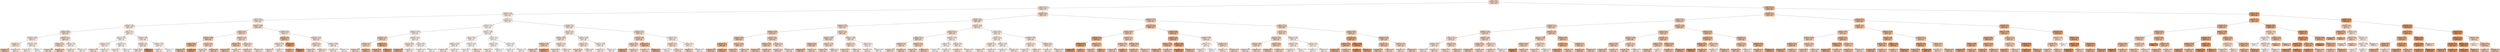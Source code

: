 digraph Tree {
node [shape=box, style="filled, rounded", color="black", fontname="helvetica"] ;
edge [fontname="helvetica"] ;
0 [label=<MedInc &le; 5.086<br/>squared_error = 1.334<br/>samples = 14448<br/>value = 2.076>, fillcolor="#f6d5bd"] ;
1 [label=<MedInc &le; 3.126<br/>squared_error = 0.849<br/>samples = 11486<br/>value = 1.75>, fillcolor="#f8decc"] ;
0 -> 1 [labeldistance=2.5, labelangle=45, headlabel="True"] ;
2 [label=<AveRooms &le; 4.206<br/>squared_error = 0.585<br/>samples = 5757<br/>value = 1.384>, fillcolor="#fae9dc"] ;
1 -> 2 ;
3 [label=<MedInc &le; 2.229<br/>squared_error = 0.699<br/>samples = 2152<br/>value = 1.669>, fillcolor="#f9e1d0"] ;
2 -> 3 ;
4 [label=<AveRooms &le; 3.324<br/>squared_error = 0.598<br/>samples = 1134<br/>value = 1.428>, fillcolor="#fae8da"] ;
3 -> 4 ;
5 [label=<Latitude &le; 33.995<br/>squared_error = 0.891<br/>samples = 381<br/>value = 1.856>, fillcolor="#f8dbc7"] ;
4 -> 5 ;
6 [label=<Longitude &le; -117.145<br/>squared_error = 0.206<br/>samples = 82<br/>value = 1.42>, fillcolor="#fae8db"] ;
5 -> 6 ;
7 [label=<HouseAge &le; 7.5<br/>squared_error = 0.21<br/>samples = 63<br/>value = 1.518>, fillcolor="#fae5d6"] ;
6 -> 7 ;
8 [label=<squared_error = 0.0<br/>samples = 1<br/>value = 3.25>, fillcolor="#efb388"] ;
7 -> 8 ;
9 [label=<squared_error = 0.164<br/>samples = 62<br/>value = 1.49>, fillcolor="#fae6d8"] ;
7 -> 9 ;
10 [label=<Longitude &le; -116.535<br/>squared_error = 0.057<br/>samples = 19<br/>value = 1.095>, fillcolor="#fcf1e9"] ;
6 -> 10 ;
11 [label=<squared_error = 0.037<br/>samples = 17<br/>value = 1.148>, fillcolor="#fcf0e7"] ;
10 -> 11 ;
12 [label=<squared_error = 0.0<br/>samples = 2<br/>value = 0.645>, fillcolor="#fffefe"] ;
10 -> 12 ;
13 [label=<Latitude &le; 37.91<br/>squared_error = 1.013<br/>samples = 299<br/>value = 1.976>, fillcolor="#f7d8c2"] ;
5 -> 13 ;
14 [label=<Latitude &le; 37.795<br/>squared_error = 1.007<br/>samples = 275<br/>value = 2.056>, fillcolor="#f6d6be"] ;
13 -> 14 ;
15 [label=<squared_error = 0.881<br/>samples = 249<br/>value = 1.99>, fillcolor="#f7d8c1"] ;
14 -> 15 ;
16 [label=<squared_error = 1.766<br/>samples = 26<br/>value = 2.691>, fillcolor="#f3c3a1"] ;
14 -> 16 ;
17 [label=<AveRooms &le; 2.667<br/>squared_error = 0.154<br/>samples = 24<br/>value = 1.054>, fillcolor="#fcf2eb"] ;
13 -> 17 ;
18 [label=<squared_error = 0.179<br/>samples = 10<br/>value = 1.297>, fillcolor="#fbebe0"] ;
17 -> 18 ;
19 [label=<squared_error = 0.064<br/>samples = 14<br/>value = 0.88>, fillcolor="#fdf7f3"] ;
17 -> 19 ;
20 [label=<MedInc &le; 1.832<br/>squared_error = 0.31<br/>samples = 753<br/>value = 1.212>, fillcolor="#fbeee4"] ;
4 -> 20 ;
21 [label=<AveRooms &le; 3.813<br/>squared_error = 0.241<br/>samples = 391<br/>value = 1.05>, fillcolor="#fcf3eb"] ;
20 -> 21 ;
22 [label=<Longitude &le; -121.775<br/>squared_error = 0.309<br/>samples = 181<br/>value = 1.177>, fillcolor="#fcefe6"] ;
21 -> 22 ;
23 [label=<squared_error = 0.683<br/>samples = 22<br/>value = 1.626>, fillcolor="#f9e2d1"] ;
22 -> 23 ;
24 [label=<squared_error = 0.226<br/>samples = 159<br/>value = 1.115>, fillcolor="#fcf1e9"] ;
22 -> 24 ;
25 [label=<Latitude &le; 34.4<br/>squared_error = 0.156<br/>samples = 210<br/>value = 0.941>, fillcolor="#fdf6f0"] ;
21 -> 25 ;
26 [label=<squared_error = 0.11<br/>samples = 105<br/>value = 1.07>, fillcolor="#fcf2eb"] ;
25 -> 26 ;
27 [label=<squared_error = 0.169<br/>samples = 105<br/>value = 0.812>, fillcolor="#fef9f6"] ;
25 -> 27 ;
28 [label=<Longitude &le; -117.81<br/>squared_error = 0.326<br/>samples = 362<br/>value = 1.386>, fillcolor="#fae9dc"] ;
20 -> 28 ;
29 [label=<AveBedrms &le; 1.391<br/>squared_error = 0.37<br/>samples = 269<br/>value = 1.469>, fillcolor="#fae7d9"] ;
28 -> 29 ;
30 [label=<squared_error = 0.325<br/>samples = 268<br/>value = 1.456>, fillcolor="#fae7d9"] ;
29 -> 30 ;
31 [label=<squared_error = 0.0<br/>samples = 1<br/>value = 5.0>, fillcolor="#e58139"] ;
29 -> 31 ;
32 [label=<Longitude &le; -116.59<br/>squared_error = 0.121<br/>samples = 93<br/>value = 1.147>, fillcolor="#fcf0e7"] ;
28 -> 32 ;
33 [label=<squared_error = 0.1<br/>samples = 84<br/>value = 1.203>, fillcolor="#fceee5"] ;
32 -> 33 ;
34 [label=<squared_error = 0.01<br/>samples = 9<br/>value = 0.622>, fillcolor="#ffffff"] ;
32 -> 34 ;
35 [label=<Longitude &le; -118.285<br/>squared_error = 0.676<br/>samples = 1018<br/>value = 1.937>, fillcolor="#f7d9c3"] ;
3 -> 35 ;
36 [label=<Latitude &le; 34.13<br/>squared_error = 0.943<br/>samples = 495<br/>value = 2.22>, fillcolor="#f5d1b7"] ;
35 -> 36 ;
37 [label=<Longitude &le; -118.385<br/>squared_error = 1.093<br/>samples = 148<br/>value = 2.656>, fillcolor="#f3c4a3"] ;
36 -> 37 ;
38 [label=<Latitude &le; 34.045<br/>squared_error = 0.686<br/>samples = 41<br/>value = 3.487>, fillcolor="#eead7d"] ;
37 -> 38 ;
39 [label=<squared_error = 0.555<br/>samples = 36<br/>value = 3.336>, fillcolor="#efb184"] ;
38 -> 39 ;
40 [label=<squared_error = 0.29<br/>samples = 5<br/>value = 4.57>, fillcolor="#e88d4c"] ;
38 -> 40 ;
41 [label=<Latitude &le; 34.045<br/>squared_error = 0.883<br/>samples = 107<br/>value = 2.338>, fillcolor="#f5ceb1"] ;
37 -> 41 ;
42 [label=<squared_error = 0.293<br/>samples = 58<br/>value = 1.845>, fillcolor="#f8dcc8"] ;
41 -> 42 ;
43 [label=<squared_error = 0.952<br/>samples = 49<br/>value = 2.922>, fillcolor="#f1bd97"] ;
41 -> 43 ;
44 [label=<Longitude &le; -122.375<br/>squared_error = 0.763<br/>samples = 347<br/>value = 2.033>, fillcolor="#f7d6bf"] ;
36 -> 44 ;
45 [label=<Latitude &le; 37.825<br/>squared_error = 1.11<br/>samples = 50<br/>value = 2.936>, fillcolor="#f1bc96"] ;
44 -> 45 ;
46 [label=<squared_error = 0.874<br/>samples = 41<br/>value = 3.197>, fillcolor="#f0b58a"] ;
45 -> 46 ;
47 [label=<squared_error = 0.456<br/>samples = 9<br/>value = 1.744>, fillcolor="#f8dfcc"] ;
45 -> 47 ;
48 [label=<Latitude &le; 34.63<br/>squared_error = 0.545<br/>samples = 297<br/>value = 1.881>, fillcolor="#f8dbc6"] ;
44 -> 48 ;
49 [label=<squared_error = 0.578<br/>samples = 110<br/>value = 2.162>, fillcolor="#f6d3b9"] ;
48 -> 49 ;
50 [label=<squared_error = 0.451<br/>samples = 187<br/>value = 1.716>, fillcolor="#f8dfcd"] ;
48 -> 50 ;
51 [label=<Population &le; 100.5<br/>squared_error = 0.276<br/>samples = 523<br/>value = 1.67>, fillcolor="#f9e1cf"] ;
35 -> 51 ;
52 [label=<Population &le; 35.5<br/>squared_error = 2.59<br/>samples = 5<br/>value = 3.275>, fillcolor="#efb387"] ;
51 -> 52 ;
53 [label=<AveBedrms &le; 1.175<br/>squared_error = 0.098<br/>samples = 2<br/>value = 1.438>, fillcolor="#fae7da"] ;
52 -> 53 ;
54 [label=<squared_error = 0.0<br/>samples = 1<br/>value = 1.75>, fillcolor="#f8decc"] ;
53 -> 54 ;
55 [label=<squared_error = 0.0<br/>samples = 1<br/>value = 1.125>, fillcolor="#fcf0e8"] ;
53 -> 55 ;
56 [label=<AveRooms &le; 2.89<br/>squared_error = 0.5<br/>samples = 3<br/>value = 4.5>, fillcolor="#e88f50"] ;
52 -> 56 ;
57 [label=<squared_error = 0.0<br/>samples = 1<br/>value = 3.5>, fillcolor="#eeac7d"] ;
56 -> 57 ;
58 [label=<squared_error = 0.0<br/>samples = 2<br/>value = 5.0>, fillcolor="#e58139"] ;
56 -> 58 ;
59 [label=<Longitude &le; -117.145<br/>squared_error = 0.229<br/>samples = 518<br/>value = 1.655>, fillcolor="#f9e1d0"] ;
51 -> 59 ;
60 [label=<Latitude &le; 33.785<br/>squared_error = 0.227<br/>samples = 459<br/>value = 1.701>, fillcolor="#f9e0ce"] ;
59 -> 60 ;
61 [label=<squared_error = 0.374<br/>samples = 102<br/>value = 1.993>, fillcolor="#f7d7c1"] ;
60 -> 61 ;
62 [label=<squared_error = 0.153<br/>samples = 357<br/>value = 1.617>, fillcolor="#f9e2d2"] ;
60 -> 62 ;
63 [label=<Longitude &le; -116.695<br/>squared_error = 0.103<br/>samples = 59<br/>value = 1.299>, fillcolor="#fbebe0"] ;
59 -> 63 ;
64 [label=<squared_error = 0.097<br/>samples = 55<br/>value = 1.328>, fillcolor="#fbebdf"] ;
63 -> 64 ;
65 [label=<squared_error = 0.02<br/>samples = 4<br/>value = 0.901>, fillcolor="#fdf7f2"] ;
63 -> 65 ;
66 [label=<MedInc &le; 2.51<br/>squared_error = 0.44<br/>samples = 3605<br/>value = 1.214>, fillcolor="#fbeee4"] ;
2 -> 66 ;
67 [label=<Latitude &le; 34.445<br/>squared_error = 0.312<br/>samples = 1952<br/>value = 1.013>, fillcolor="#fdf4ed"] ;
66 -> 67 ;
68 [label=<Longitude &le; -118.385<br/>squared_error = 0.427<br/>samples = 603<br/>value = 1.223>, fillcolor="#fbeee4"] ;
67 -> 68 ;
69 [label=<AveBedrms &le; 1.477<br/>squared_error = 0.631<br/>samples = 23<br/>value = 2.454>, fillcolor="#f4caac"] ;
68 -> 69 ;
70 [label=<HouseAge &le; 43.5<br/>squared_error = 0.33<br/>samples = 20<br/>value = 2.235>, fillcolor="#f5d1b6"] ;
69 -> 70 ;
71 [label=<squared_error = 0.237<br/>samples = 19<br/>value = 2.161>, fillcolor="#f6d3b9"] ;
70 -> 71 ;
72 [label=<squared_error = 0.0<br/>samples = 1<br/>value = 3.647>, fillcolor="#eda876"] ;
70 -> 72 ;
73 [label=<MedInc &le; 1.251<br/>squared_error = 0.181<br/>samples = 3<br/>value = 3.917>, fillcolor="#eba06a"] ;
69 -> 73 ;
74 [label=<squared_error = 0.016<br/>samples = 2<br/>value = 3.625>, fillcolor="#eda977"] ;
73 -> 74 ;
75 [label=<squared_error = 0.0<br/>samples = 1<br/>value = 4.5>, fillcolor="#e88f50"] ;
73 -> 75 ;
76 [label=<Longitude &le; -117.375<br/>squared_error = 0.357<br/>samples = 580<br/>value = 1.175>, fillcolor="#fcefe6"] ;
68 -> 76 ;
77 [label=<Population &le; 146.0<br/>squared_error = 0.436<br/>samples = 281<br/>value = 1.362>, fillcolor="#fbeadd"] ;
76 -> 77 ;
78 [label=<squared_error = 1.964<br/>samples = 4<br/>value = 3.938>, fillcolor="#eba069"] ;
77 -> 78 ;
79 [label=<squared_error = 0.317<br/>samples = 277<br/>value = 1.325>, fillcolor="#fbebdf"] ;
77 -> 79 ;
80 [label=<Latitude &le; 33.855<br/>squared_error = 0.218<br/>samples = 299<br/>value = 0.998>, fillcolor="#fdf4ee"] ;
76 -> 80 ;
81 [label=<squared_error = 0.294<br/>samples = 176<br/>value = 1.122>, fillcolor="#fcf1e8"] ;
80 -> 81 ;
82 [label=<squared_error = 0.054<br/>samples = 123<br/>value = 0.82>, fillcolor="#fef9f6"] ;
80 -> 82 ;
83 [label=<Longitude &le; -119.885<br/>squared_error = 0.232<br/>samples = 1349<br/>value = 0.919>, fillcolor="#fdf6f1"] ;
67 -> 83 ;
84 [label=<Latitude &le; 38.965<br/>squared_error = 0.265<br/>samples = 975<br/>value = 1.013>, fillcolor="#fdf4ed"] ;
83 -> 84 ;
85 [label=<Longitude &le; -121.565<br/>squared_error = 0.333<br/>samples = 622<br/>value = 1.138>, fillcolor="#fcf0e8"] ;
84 -> 85 ;
86 [label=<squared_error = 0.436<br/>samples = 233<br/>value = 1.366>, fillcolor="#fbe9dd"] ;
85 -> 86 ;
87 [label=<squared_error = 0.221<br/>samples = 389<br/>value = 1.001>, fillcolor="#fdf4ee"] ;
85 -> 87 ;
88 [label=<Longitude &le; -120.115<br/>squared_error = 0.069<br/>samples = 353<br/>value = 0.792>, fillcolor="#fefaf7"] ;
84 -> 88 ;
89 [label=<squared_error = 0.061<br/>samples = 350<br/>value = 0.785>, fillcolor="#fefaf7"] ;
88 -> 89 ;
90 [label=<squared_error = 0.265<br/>samples = 3<br/>value = 1.648>, fillcolor="#f9e1d0"] ;
88 -> 90 ;
91 [label=<Latitude &le; 34.8<br/>squared_error = 0.063<br/>samples = 374<br/>value = 0.676>, fillcolor="#fffdfc"] ;
83 -> 91 ;
92 [label=<Longitude &le; -117.71<br/>squared_error = 0.22<br/>samples = 34<br/>value = 0.975>, fillcolor="#fdf5ef"] ;
91 -> 92 ;
93 [label=<squared_error = 0.29<br/>samples = 14<br/>value = 1.289>, fillcolor="#fbece1"] ;
92 -> 93 ;
94 [label=<squared_error = 0.053<br/>samples = 20<br/>value = 0.755>, fillcolor="#fefbf9"] ;
92 -> 94 ;
95 [label=<AveRooms &le; 5.698<br/>squared_error = 0.037<br/>samples = 340<br/>value = 0.646>, fillcolor="#fffefe"] ;
91 -> 95 ;
96 [label=<squared_error = 0.028<br/>samples = 293<br/>value = 0.618>, fillcolor="#ffffff"] ;
95 -> 96 ;
97 [label=<squared_error = 0.062<br/>samples = 47<br/>value = 0.816>, fillcolor="#fef9f6"] ;
95 -> 97 ;
98 [label=<HouseAge &le; 48.5<br/>squared_error = 0.486<br/>samples = 1653<br/>value = 1.452>, fillcolor="#fae7d9"] ;
66 -> 98 ;
99 [label=<Latitude &le; 34.455<br/>squared_error = 0.387<br/>samples = 1530<br/>value = 1.399>, fillcolor="#fae9dc"] ;
98 -> 99 ;
100 [label=<Longitude &le; -118.355<br/>squared_error = 0.429<br/>samples = 634<br/>value = 1.625>, fillcolor="#f9e2d2"] ;
99 -> 100 ;
101 [label=<AveRooms &le; 5.528<br/>squared_error = 0.785<br/>samples = 79<br/>value = 2.425>, fillcolor="#f4cbad"] ;
100 -> 101 ;
102 [label=<squared_error = 0.643<br/>samples = 76<br/>value = 2.346>, fillcolor="#f5cdb1"] ;
101 -> 102 ;
103 [label=<squared_error = 0.264<br/>samples = 3<br/>value = 4.417>, fillcolor="#e89253"] ;
101 -> 103 ;
104 [label=<Longitude &le; -117.775<br/>squared_error = 0.274<br/>samples = 555<br/>value = 1.511>, fillcolor="#fae5d7"] ;
100 -> 104 ;
105 [label=<squared_error = 0.242<br/>samples = 239<br/>value = 1.725>, fillcolor="#f8dfcd"] ;
104 -> 105 ;
106 [label=<squared_error = 0.238<br/>samples = 316<br/>value = 1.35>, fillcolor="#fbeade"] ;
104 -> 106 ;
107 [label=<Longitude &le; -121.695<br/>squared_error = 0.295<br/>samples = 896<br/>value = 1.239>, fillcolor="#fbede3"] ;
99 -> 107 ;
108 [label=<Latitude &le; 37.905<br/>squared_error = 0.417<br/>samples = 316<br/>value = 1.532>, fillcolor="#fae5d6"] ;
107 -> 108 ;
109 [label=<squared_error = 0.498<br/>samples = 108<br/>value = 1.998>, fillcolor="#f7d7c1"] ;
108 -> 109 ;
110 [label=<squared_error = 0.203<br/>samples = 208<br/>value = 1.29>, fillcolor="#fbece1"] ;
108 -> 110 ;
111 [label=<Longitude &le; -120.095<br/>squared_error = 0.156<br/>samples = 580<br/>value = 1.079>, fillcolor="#fcf2ea"] ;
107 -> 111 ;
112 [label=<squared_error = 0.169<br/>samples = 364<br/>value = 1.197>, fillcolor="#fceee5"] ;
111 -> 112 ;
113 [label=<squared_error = 0.072<br/>samples = 216<br/>value = 0.88>, fillcolor="#fdf7f3"] ;
111 -> 113 ;
114 [label=<Latitude &le; 37.795<br/>squared_error = 1.244<br/>samples = 123<br/>value = 2.115>, fillcolor="#f6d4bb"] ;
98 -> 114 ;
115 [label=<AveBedrms &le; 1.146<br/>squared_error = 1.381<br/>samples = 80<br/>value = 2.484>, fillcolor="#f4c9ab"] ;
114 -> 115 ;
116 [label=<AveRooms &le; 4.294<br/>squared_error = 1.001<br/>samples = 65<br/>value = 2.235>, fillcolor="#f5d1b6"] ;
115 -> 116 ;
117 [label=<squared_error = 0.46<br/>samples = 5<br/>value = 4.022>, fillcolor="#eb9d65"] ;
116 -> 117 ;
118 [label=<squared_error = 0.757<br/>samples = 60<br/>value = 2.086>, fillcolor="#f6d5bd"] ;
116 -> 118 ;
119 [label=<MedInc &le; 2.701<br/>squared_error = 1.592<br/>samples = 15<br/>value = 3.565>, fillcolor="#eeaa7a"] ;
115 -> 119 ;
120 [label=<squared_error = 0.704<br/>samples = 3<br/>value = 2.141>, fillcolor="#f6d3ba"] ;
119 -> 120 ;
121 [label=<squared_error = 1.18<br/>samples = 12<br/>value = 3.921>, fillcolor="#eba06a"] ;
119 -> 121 ;
122 [label=<Latitude &le; 37.92<br/>squared_error = 0.265<br/>samples = 43<br/>value = 1.429>, fillcolor="#fae8da"] ;
114 -> 122 ;
123 [label=<Population &le; 576.0<br/>squared_error = 0.201<br/>samples = 19<br/>value = 1.756>, fillcolor="#f8decc"] ;
122 -> 123 ;
124 [label=<squared_error = 0.036<br/>samples = 2<br/>value = 1.003>, fillcolor="#fdf4ee"] ;
123 -> 124 ;
125 [label=<squared_error = 0.146<br/>samples = 17<br/>value = 1.845>, fillcolor="#f8dcc8"] ;
123 -> 125 ;
126 [label=<MedInc &le; 2.531<br/>squared_error = 0.164<br/>samples = 24<br/>value = 1.17>, fillcolor="#fcefe6"] ;
122 -> 126 ;
127 [label=<squared_error = 0.0<br/>samples = 1<br/>value = 2.44>, fillcolor="#f4cbad"] ;
126 -> 127 ;
128 [label=<squared_error = 0.097<br/>samples = 23<br/>value = 1.114>, fillcolor="#fcf1e9"] ;
126 -> 128 ;
129 [label=<HouseAge &le; 38.5<br/>squared_error = 0.843<br/>samples = 5729<br/>value = 2.118>, fillcolor="#f6d4bb"] ;
1 -> 129 ;
130 [label=<Latitude &le; 37.955<br/>squared_error = 0.685<br/>samples = 4535<br/>value = 1.984>, fillcolor="#f7d8c1"] ;
129 -> 130 ;
131 [label=<Longitude &le; -121.865<br/>squared_error = 0.724<br/>samples = 3708<br/>value = 2.075>, fillcolor="#f6d5bd"] ;
130 -> 131 ;
132 [label=<Longitude &le; -122.165<br/>squared_error = 0.594<br/>samples = 528<br/>value = 2.596>, fillcolor="#f3c6a6"] ;
131 -> 132 ;
133 [label=<Latitude &le; 37.555<br/>squared_error = 0.751<br/>samples = 158<br/>value = 2.902>, fillcolor="#f1bd98"] ;
132 -> 133 ;
134 [label=<MedInc &le; 4.007<br/>squared_error = 0.639<br/>samples = 29<br/>value = 3.685>, fillcolor="#eda774"] ;
133 -> 134 ;
135 [label=<squared_error = 0.208<br/>samples = 11<br/>value = 3.143>, fillcolor="#f0b68d"] ;
134 -> 135 ;
136 [label=<squared_error = 0.615<br/>samples = 18<br/>value = 4.015>, fillcolor="#eb9d65"] ;
134 -> 136 ;
137 [label=<Longitude &le; -122.345<br/>squared_error = 0.608<br/>samples = 129<br/>value = 2.726>, fillcolor="#f2c2a0"] ;
133 -> 137 ;
138 [label=<squared_error = 0.62<br/>samples = 84<br/>value = 2.912>, fillcolor="#f1bd97"] ;
137 -> 138 ;
139 [label=<squared_error = 0.398<br/>samples = 45<br/>value = 2.377>, fillcolor="#f5ccb0"] ;
137 -> 139 ;
140 [label=<Latitude &le; 37.465<br/>squared_error = 0.469<br/>samples = 370<br/>value = 2.466>, fillcolor="#f4caac"] ;
132 -> 140 ;
141 [label=<Longitude &le; -122.035<br/>squared_error = 0.521<br/>samples = 206<br/>value = 2.733>, fillcolor="#f2c29f"] ;
140 -> 141 ;
142 [label=<squared_error = 0.733<br/>samples = 61<br/>value = 3.072>, fillcolor="#f0b890"] ;
141 -> 142 ;
143 [label=<squared_error = 0.363<br/>samples = 145<br/>value = 2.591>, fillcolor="#f3c6a6"] ;
141 -> 143 ;
144 [label=<HouseAge &le; 32.5<br/>squared_error = 0.202<br/>samples = 164<br/>value = 2.13>, fillcolor="#f6d4bb"] ;
140 -> 144 ;
145 [label=<squared_error = 0.216<br/>samples = 102<br/>value = 2.289>, fillcolor="#f5cfb4"] ;
144 -> 145 ;
146 [label=<squared_error = 0.068<br/>samples = 62<br/>value = 1.868>, fillcolor="#f8dbc7"] ;
144 -> 146 ;
147 [label=<Latitude &le; 34.475<br/>squared_error = 0.693<br/>samples = 3180<br/>value = 1.989>, fillcolor="#f7d8c1"] ;
131 -> 147 ;
148 [label=<Longitude &le; -118.305<br/>squared_error = 0.691<br/>samples = 2515<br/>value = 2.108>, fillcolor="#f6d4bc"] ;
147 -> 148 ;
149 [label=<Latitude &le; 34.165<br/>squared_error = 0.894<br/>samples = 594<br/>value = 2.696>, fillcolor="#f3c3a1"] ;
148 -> 149 ;
150 [label=<squared_error = 0.976<br/>samples = 257<br/>value = 3.261>, fillcolor="#efb388"] ;
149 -> 150 ;
151 [label=<squared_error = 0.403<br/>samples = 337<br/>value = 2.266>, fillcolor="#f5d0b5"] ;
149 -> 151 ;
152 [label=<Longitude &le; -117.545<br/>squared_error = 0.489<br/>samples = 1921<br/>value = 1.926>, fillcolor="#f7d9c4"] ;
148 -> 152 ;
153 [label=<squared_error = 0.409<br/>samples = 1179<br/>value = 2.069>, fillcolor="#f6d5bd"] ;
152 -> 153 ;
154 [label=<squared_error = 0.53<br/>samples = 742<br/>value = 1.699>, fillcolor="#f9e0ce"] ;
152 -> 154 ;
155 [label=<Longitude &le; -119.995<br/>squared_error = 0.444<br/>samples = 665<br/>value = 1.539>, fillcolor="#fae5d5"] ;
147 -> 155 ;
156 [label=<Latitude &le; 37.275<br/>squared_error = 0.44<br/>samples = 371<br/>value = 1.873>, fillcolor="#f8dbc6"] ;
155 -> 156 ;
157 [label=<squared_error = 0.503<br/>samples = 187<br/>value = 2.146>, fillcolor="#f6d3ba"] ;
156 -> 157 ;
158 [label=<squared_error = 0.224<br/>samples = 184<br/>value = 1.595>, fillcolor="#f9e3d3"] ;
156 -> 158 ;
159 [label=<Latitude &le; 34.85<br/>squared_error = 0.129<br/>samples = 294<br/>value = 1.117>, fillcolor="#fcf1e8"] ;
155 -> 159 ;
160 [label=<squared_error = 0.141<br/>samples = 72<br/>value = 1.415>, fillcolor="#fae8db"] ;
159 -> 160 ;
161 [label=<squared_error = 0.088<br/>samples = 222<br/>value = 1.021>, fillcolor="#fdf3ed"] ;
159 -> 161 ;
162 [label=<Longitude &le; -122.395<br/>squared_error = 0.306<br/>samples = 827<br/>value = 1.573>, fillcolor="#f9e4d4"] ;
130 -> 162 ;
163 [label=<Latitude &le; 38.775<br/>squared_error = 0.432<br/>samples = 195<br/>value = 1.991>, fillcolor="#f7d8c1"] ;
162 -> 163 ;
164 [label=<MedInc &le; 4.13<br/>squared_error = 0.284<br/>samples = 144<br/>value = 2.247>, fillcolor="#f5d0b5"] ;
163 -> 164 ;
165 [label=<AveRooms &le; 6.193<br/>squared_error = 0.259<br/>samples = 85<br/>value = 2.09>, fillcolor="#f6d5bc"] ;
164 -> 165 ;
166 [label=<squared_error = 0.219<br/>samples = 74<br/>value = 2.019>, fillcolor="#f7d7c0"] ;
165 -> 166 ;
167 [label=<squared_error = 0.261<br/>samples = 11<br/>value = 2.571>, fillcolor="#f3c7a7"] ;
165 -> 167 ;
168 [label=<Longitude &le; -122.595<br/>squared_error = 0.233<br/>samples = 59<br/>value = 2.474>, fillcolor="#f4caab"] ;
164 -> 168 ;
169 [label=<squared_error = 0.172<br/>samples = 40<br/>value = 2.304>, fillcolor="#f5cfb3"] ;
168 -> 169 ;
170 [label=<squared_error = 0.173<br/>samples = 19<br/>value = 2.831>, fillcolor="#f2bf9b"] ;
168 -> 170 ;
171 [label=<Longitude &le; -124.075<br/>squared_error = 0.139<br/>samples = 51<br/>value = 1.267>, fillcolor="#fbece2"] ;
163 -> 171 ;
172 [label=<MedInc &le; 3.67<br/>squared_error = 0.029<br/>samples = 11<br/>value = 1.031>, fillcolor="#fdf3ec"] ;
171 -> 172 ;
173 [label=<squared_error = 0.006<br/>samples = 6<br/>value = 0.896>, fillcolor="#fdf7f2"] ;
172 -> 173 ;
174 [label=<squared_error = 0.008<br/>samples = 5<br/>value = 1.194>, fillcolor="#fceee5"] ;
172 -> 174 ;
175 [label=<Longitude &le; -123.8<br/>squared_error = 0.15<br/>samples = 40<br/>value = 1.332>, fillcolor="#fbeadf"] ;
171 -> 175 ;
176 [label=<squared_error = 0.315<br/>samples = 6<br/>value = 1.77>, fillcolor="#f8decb"] ;
175 -> 176 ;
177 [label=<squared_error = 0.081<br/>samples = 34<br/>value = 1.254>, fillcolor="#fbede2"] ;
175 -> 177 ;
178 [label=<MedInc &le; 4.068<br/>squared_error = 0.196<br/>samples = 632<br/>value = 1.444>, fillcolor="#fae7da"] ;
162 -> 178 ;
179 [label=<Latitude &le; 39.43<br/>squared_error = 0.148<br/>samples = 389<br/>value = 1.313>, fillcolor="#fbebe0"] ;
178 -> 179 ;
180 [label=<HouseAge &le; 22.5<br/>squared_error = 0.148<br/>samples = 341<br/>value = 1.348>, fillcolor="#fbeade"] ;
179 -> 180 ;
181 [label=<squared_error = 0.166<br/>samples = 201<br/>value = 1.433>, fillcolor="#fae8da"] ;
180 -> 181 ;
182 [label=<squared_error = 0.097<br/>samples = 140<br/>value = 1.226>, fillcolor="#fbeee4"] ;
180 -> 182 ;
183 [label=<AveRooms &le; 10.168<br/>squared_error = 0.071<br/>samples = 48<br/>value = 1.061>, fillcolor="#fcf2eb"] ;
179 -> 183 ;
184 [label=<squared_error = 0.048<br/>samples = 44<br/>value = 1.017>, fillcolor="#fdf4ed"] ;
183 -> 184 ;
185 [label=<squared_error = 0.076<br/>samples = 4<br/>value = 1.539>, fillcolor="#fae5d5"] ;
183 -> 185 ;
186 [label=<AveBedrms &le; 0.998<br/>squared_error = 0.202<br/>samples = 243<br/>value = 1.653>, fillcolor="#f9e1d0"] ;
178 -> 186 ;
187 [label=<MedInc &le; 4.354<br/>squared_error = 0.102<br/>samples = 60<br/>value = 1.435>, fillcolor="#fae8da"] ;
186 -> 187 ;
188 [label=<squared_error = 0.072<br/>samples = 24<br/>value = 1.281>, fillcolor="#fbece1"] ;
187 -> 188 ;
189 [label=<squared_error = 0.095<br/>samples = 36<br/>value = 1.537>, fillcolor="#fae5d5"] ;
187 -> 189 ;
190 [label=<AveRooms &le; 5.487<br/>squared_error = 0.214<br/>samples = 183<br/>value = 1.725>, fillcolor="#f8dfcd"] ;
186 -> 190 ;
191 [label=<squared_error = 0.055<br/>samples = 11<br/>value = 1.293>, fillcolor="#fbece0"] ;
190 -> 191 ;
192 [label=<squared_error = 0.212<br/>samples = 172<br/>value = 1.752>, fillcolor="#f8decc"] ;
190 -> 192 ;
193 [label=<Longitude &le; -122.355<br/>squared_error = 1.112<br/>samples = 1194<br/>value = 2.63>, fillcolor="#f3c5a4"] ;
129 -> 193 ;
194 [label=<Latitude &le; 37.745<br/>squared_error = 0.929<br/>samples = 298<br/>value = 3.31>, fillcolor="#efb285"] ;
193 -> 194 ;
195 [label=<Latitude &le; 37.605<br/>squared_error = 0.297<br/>samples = 99<br/>value = 2.722>, fillcolor="#f3c3a0"] ;
194 -> 195 ;
196 [label=<HouseAge &le; 48.0<br/>squared_error = 0.546<br/>samples = 5<br/>value = 4.013>, fillcolor="#eb9d66"] ;
195 -> 196 ;
197 [label=<Population &le; 976.5<br/>squared_error = 0.218<br/>samples = 3<br/>value = 4.488>, fillcolor="#e89050"] ;
196 -> 197 ;
198 [label=<squared_error = 0.042<br/>samples = 2<br/>value = 4.796>, fillcolor="#e68742"] ;
197 -> 198 ;
199 [label=<squared_error = 0.0<br/>samples = 1<br/>value = 3.871>, fillcolor="#eca16c"] ;
197 -> 199 ;
200 [label=<Population &le; 1132.5<br/>squared_error = 0.194<br/>samples = 2<br/>value = 3.302>, fillcolor="#efb286"] ;
196 -> 200 ;
201 [label=<squared_error = 0.0<br/>samples = 1<br/>value = 2.861>, fillcolor="#f2bf9a"] ;
200 -> 201 ;
202 [label=<squared_error = 0.0<br/>samples = 1<br/>value = 3.742>, fillcolor="#eca572"] ;
200 -> 202 ;
203 [label=<Latitude &le; 37.735<br/>squared_error = 0.19<br/>samples = 94<br/>value = 2.653>, fillcolor="#f3c4a3"] ;
195 -> 203 ;
204 [label=<AveBedrms &le; 1.201<br/>squared_error = 0.142<br/>samples = 69<br/>value = 2.519>, fillcolor="#f4c8a9"] ;
203 -> 204 ;
205 [label=<squared_error = 0.112<br/>samples = 68<br/>value = 2.498>, fillcolor="#f4c9aa"] ;
204 -> 205 ;
206 [label=<squared_error = -0.0<br/>samples = 1<br/>value = 4.0>, fillcolor="#eb9e66"] ;
204 -> 206 ;
207 [label=<Longitude &le; -122.425<br/>squared_error = 0.138<br/>samples = 25<br/>value = 3.022>, fillcolor="#f1ba92"] ;
203 -> 207 ;
208 [label=<squared_error = 0.057<br/>samples = 18<br/>value = 3.176>, fillcolor="#f0b58b"] ;
207 -> 208 ;
209 [label=<squared_error = 0.128<br/>samples = 7<br/>value = 2.625>, fillcolor="#f3c5a4"] ;
207 -> 209 ;
210 [label=<Latitude &le; 38.165<br/>squared_error = 0.986<br/>samples = 199<br/>value = 3.603>, fillcolor="#eda978"] ;
194 -> 210 ;
211 [label=<Latitude &le; 37.785<br/>squared_error = 0.676<br/>samples = 180<br/>value = 3.79>, fillcolor="#eca470"] ;
210 -> 211 ;
212 [label=<Longitude &le; -122.415<br/>squared_error = 0.394<br/>samples = 114<br/>value = 3.48>, fillcolor="#eead7e"] ;
211 -> 212 ;
213 [label=<squared_error = 0.324<br/>samples = 97<br/>value = 3.612>, fillcolor="#eda978"] ;
212 -> 213 ;
214 [label=<squared_error = 0.126<br/>samples = 17<br/>value = 2.728>, fillcolor="#f2c2a0"] ;
212 -> 214 ;
215 [label=<Latitude &le; 37.845<br/>squared_error = 0.709<br/>samples = 66<br/>value = 4.326>, fillcolor="#e99457"] ;
211 -> 215 ;
216 [label=<squared_error = 0.214<br/>samples = 47<br/>value = 4.765>, fillcolor="#e68844"] ;
215 -> 216 ;
217 [label=<squared_error = 0.274<br/>samples = 19<br/>value = 3.239>, fillcolor="#efb489"] ;
215 -> 217 ;
218 [label=<Longitude &le; -122.86<br/>squared_error = 0.433<br/>samples = 19<br/>value = 1.826>, fillcolor="#f8dcc8"] ;
210 -> 218 ;
219 [label=<Latitude &le; 39.16<br/>squared_error = 0.125<br/>samples = 6<br/>value = 1.035>, fillcolor="#fdf3ec"] ;
218 -> 219 ;
220 [label=<squared_error = 0.02<br/>samples = 3<br/>value = 1.343>, fillcolor="#fbeade"] ;
219 -> 220 ;
221 [label=<squared_error = 0.04<br/>samples = 3<br/>value = 0.727>, fillcolor="#fefcfa"] ;
219 -> 221 ;
222 [label=<AveRooms &le; 4.97<br/>squared_error = 0.153<br/>samples = 13<br/>value = 2.191>, fillcolor="#f6d2b8"] ;
218 -> 222 ;
223 [label=<squared_error = 0.031<br/>samples = 2<br/>value = 1.58>, fillcolor="#f9e3d4"] ;
222 -> 223 ;
224 [label=<squared_error = 0.096<br/>samples = 11<br/>value = 2.302>, fillcolor="#f5cfb3"] ;
222 -> 224 ;
225 [label=<MedInc &le; 4.072<br/>squared_error = 0.968<br/>samples = 896<br/>value = 2.404>, fillcolor="#f4ccae"] ;
193 -> 225 ;
226 [label=<Latitude &le; 37.92<br/>squared_error = 0.793<br/>samples = 555<br/>value = 2.147>, fillcolor="#f6d3ba"] ;
225 -> 226 ;
227 [label=<AveBedrms &le; 1.056<br/>squared_error = 0.784<br/>samples = 505<br/>value = 2.232>, fillcolor="#f5d1b6"] ;
226 -> 227 ;
228 [label=<AveBedrms &le; 0.993<br/>squared_error = 0.575<br/>samples = 306<br/>value = 2.059>, fillcolor="#f6d6be"] ;
227 -> 228 ;
229 [label=<squared_error = 0.374<br/>samples = 104<br/>value = 1.821>, fillcolor="#f8dcc9"] ;
228 -> 229 ;
230 [label=<squared_error = 0.635<br/>samples = 202<br/>value = 2.182>, fillcolor="#f6d2b8"] ;
228 -> 230 ;
231 [label=<AveRooms &le; 4.568<br/>squared_error = 0.988<br/>samples = 199<br/>value = 2.497>, fillcolor="#f4c9aa"] ;
227 -> 231 ;
232 [label=<squared_error = 1.037<br/>samples = 49<br/>value = 2.923>, fillcolor="#f1bd97"] ;
231 -> 232 ;
233 [label=<squared_error = 0.893<br/>samples = 150<br/>value = 2.357>, fillcolor="#f5cdb0"] ;
231 -> 233 ;
234 [label=<Longitude &le; -121.445<br/>squared_error = 0.086<br/>samples = 50<br/>value = 1.29>, fillcolor="#fbece1"] ;
226 -> 234 ;
235 [label=<AveRooms &le; 6.742<br/>squared_error = 0.076<br/>samples = 34<br/>value = 1.378>, fillcolor="#fae9dd"] ;
234 -> 235 ;
236 [label=<squared_error = 0.059<br/>samples = 32<br/>value = 1.413>, fillcolor="#fae8db"] ;
235 -> 236 ;
237 [label=<squared_error = 0.023<br/>samples = 2<br/>value = 0.827>, fillcolor="#fef9f6"] ;
235 -> 237 ;
238 [label=<AveRooms &le; 5.291<br/>squared_error = 0.056<br/>samples = 16<br/>value = 1.104>, fillcolor="#fcf1e9"] ;
234 -> 238 ;
239 [label=<squared_error = 0.036<br/>samples = 6<br/>value = 0.932>, fillcolor="#fdf6f1"] ;
238 -> 239 ;
240 [label=<squared_error = 0.04<br/>samples = 10<br/>value = 1.207>, fillcolor="#fceee4"] ;
238 -> 240 ;
241 [label=<Latitude &le; 33.765<br/>squared_error = 0.971<br/>samples = 341<br/>value = 2.822>, fillcolor="#f2c09b"] ;
225 -> 241 ;
242 [label=<MedInc &le; 4.738<br/>squared_error = 0.718<br/>samples = 27<br/>value = 3.802>, fillcolor="#eca36f"] ;
241 -> 242 ;
243 [label=<AveRooms &le; 5.671<br/>squared_error = 0.605<br/>samples = 23<br/>value = 3.619>, fillcolor="#eda977"] ;
242 -> 243 ;
244 [label=<squared_error = 0.437<br/>samples = 16<br/>value = 3.933>, fillcolor="#eba069"] ;
243 -> 244 ;
245 [label=<squared_error = 0.251<br/>samples = 7<br/>value = 2.901>, fillcolor="#f1bd98"] ;
243 -> 245 ;
246 [label=<AveRooms &le; 6.839<br/>squared_error = 0.064<br/>samples = 4<br/>value = 4.854>, fillcolor="#e68540"] ;
242 -> 246 ;
247 [label=<squared_error = 0.0<br/>samples = 3<br/>value = 5.0>, fillcolor="#e58139"] ;
246 -> 247 ;
248 [label=<squared_error = -0.0<br/>samples = 1<br/>value = 4.417>, fillcolor="#e89253"] ;
246 -> 248 ;
249 [label=<Longitude &le; -118.255<br/>squared_error = 0.903<br/>samples = 314<br/>value = 2.738>, fillcolor="#f2c29f"] ;
241 -> 249 ;
250 [label=<Latitude &le; 37.62<br/>squared_error = 0.914<br/>samples = 225<br/>value = 2.916>, fillcolor="#f1bd97"] ;
249 -> 250 ;
251 [label=<squared_error = 0.902<br/>samples = 177<br/>value = 3.096>, fillcolor="#f0b88f"] ;
250 -> 251 ;
252 [label=<squared_error = 0.398<br/>samples = 48<br/>value = 2.249>, fillcolor="#f5d0b5"] ;
250 -> 252 ;
253 [label=<AveRooms &le; 5.377<br/>squared_error = 0.592<br/>samples = 89<br/>value = 2.288>, fillcolor="#f5cfb4"] ;
249 -> 253 ;
254 [label=<squared_error = 0.328<br/>samples = 43<br/>value = 1.947>, fillcolor="#f7d9c3"] ;
253 -> 254 ;
255 [label=<squared_error = 0.629<br/>samples = 46<br/>value = 2.606>, fillcolor="#f3c6a5"] ;
253 -> 255 ;
256 [label=<MedInc &le; 6.874<br/>squared_error = 1.212<br/>samples = 2962<br/>value = 3.339>, fillcolor="#efb184"] ;
0 -> 256 [labeldistance=2.5, labelangle=-45, headlabel="False"] ;
257 [label=<HouseAge &le; 27.5<br/>squared_error = 0.895<br/>samples = 2057<br/>value = 2.947>, fillcolor="#f1bc96"] ;
256 -> 257 ;
258 [label=<MedInc &le; 5.756<br/>squared_error = 0.64<br/>samples = 1237<br/>value = 2.694>, fillcolor="#f3c3a1"] ;
257 -> 258 ;
259 [label=<HouseAge &le; 17.5<br/>squared_error = 0.601<br/>samples = 611<br/>value = 2.455>, fillcolor="#f4caac"] ;
258 -> 259 ;
260 [label=<AveBedrms &le; 0.991<br/>squared_error = 0.459<br/>samples = 346<br/>value = 2.26>, fillcolor="#f5d0b5"] ;
259 -> 260 ;
261 [label=<MedInc &le; 5.404<br/>squared_error = 0.283<br/>samples = 64<br/>value = 1.907>, fillcolor="#f7dac5"] ;
260 -> 261 ;
262 [label=<Population &le; 1434.5<br/>squared_error = 0.153<br/>samples = 36<br/>value = 1.666>, fillcolor="#f9e1d0"] ;
261 -> 262 ;
263 [label=<squared_error = 0.116<br/>samples = 23<br/>value = 1.533>, fillcolor="#fae5d6"] ;
262 -> 263 ;
264 [label=<squared_error = 0.133<br/>samples = 13<br/>value = 1.902>, fillcolor="#f7dac5"] ;
262 -> 264 ;
265 [label=<AveRooms &le; 6.302<br/>squared_error = 0.28<br/>samples = 28<br/>value = 2.216>, fillcolor="#f6d1b7"] ;
261 -> 265 ;
266 [label=<squared_error = 0.155<br/>samples = 18<br/>value = 2.023>, fillcolor="#f7d7c0"] ;
265 -> 266 ;
267 [label=<squared_error = 0.318<br/>samples = 10<br/>value = 2.562>, fillcolor="#f3c7a7"] ;
265 -> 267 ;
268 [label=<Longitude &le; -117.16<br/>squared_error = 0.465<br/>samples = 282<br/>value = 2.34>, fillcolor="#f5cdb1"] ;
260 -> 268 ;
269 [label=<Latitude &le; 33.635<br/>squared_error = 0.468<br/>samples = 250<br/>value = 2.393>, fillcolor="#f4ccaf"] ;
268 -> 269 ;
270 [label=<squared_error = 0.662<br/>samples = 37<br/>value = 2.927>, fillcolor="#f1bd97"] ;
269 -> 270 ;
271 [label=<squared_error = 0.376<br/>samples = 213<br/>value = 2.301>, fillcolor="#f5cfb3"] ;
269 -> 271 ;
272 [label=<Latitude &le; 33.21<br/>squared_error = 0.247<br/>samples = 32<br/>value = 1.925>, fillcolor="#f7d9c4"] ;
268 -> 272 ;
273 [label=<squared_error = 0.166<br/>samples = 25<br/>value = 2.071>, fillcolor="#f6d5bd"] ;
272 -> 273 ;
274 [label=<squared_error = 0.187<br/>samples = 7<br/>value = 1.404>, fillcolor="#fae8dc"] ;
272 -> 274 ;
275 [label=<AveBedrms &le; 1.053<br/>squared_error = 0.671<br/>samples = 265<br/>value = 2.709>, fillcolor="#f3c3a1"] ;
259 -> 275 ;
276 [label=<Longitude &le; -117.585<br/>squared_error = 0.509<br/>samples = 179<br/>value = 2.504>, fillcolor="#f4c9aa"] ;
275 -> 276 ;
277 [label=<Population &le; 168.5<br/>squared_error = 0.503<br/>samples = 158<br/>value = 2.579>, fillcolor="#f3c7a6"] ;
276 -> 277 ;
278 [label=<squared_error = 0.0<br/>samples = 1<br/>value = 5.0>, fillcolor="#e58139"] ;
277 -> 278 ;
279 [label=<squared_error = 0.469<br/>samples = 157<br/>value = 2.564>, fillcolor="#f3c7a7"] ;
277 -> 279 ;
280 [label=<Latitude &le; 33.485<br/>squared_error = 0.197<br/>samples = 21<br/>value = 1.944>, fillcolor="#f7d9c3"] ;
276 -> 280 ;
281 [label=<squared_error = 0.168<br/>samples = 15<br/>value = 2.11>, fillcolor="#f6d4bc"] ;
280 -> 281 ;
282 [label=<squared_error = 0.029<br/>samples = 6<br/>value = 1.53>, fillcolor="#fae5d6"] ;
280 -> 282 ;
283 [label=<AveRooms &le; 5.876<br/>squared_error = 0.742<br/>samples = 86<br/>value = 3.134>, fillcolor="#f0b78d"] ;
275 -> 283 ;
284 [label=<Latitude &le; 37.435<br/>squared_error = 0.786<br/>samples = 24<br/>value = 3.757>, fillcolor="#eca571"] ;
283 -> 284 ;
285 [label=<squared_error = 0.686<br/>samples = 20<br/>value = 3.943>, fillcolor="#eb9f69"] ;
284 -> 285 ;
286 [label=<squared_error = 0.247<br/>samples = 4<br/>value = 2.825>, fillcolor="#f2c09b"] ;
284 -> 286 ;
287 [label=<HouseAge &le; 21.5<br/>squared_error = 0.517<br/>samples = 62<br/>value = 2.893>, fillcolor="#f2be98"] ;
283 -> 287 ;
288 [label=<squared_error = 0.515<br/>samples = 23<br/>value = 3.238>, fillcolor="#efb489"] ;
287 -> 288 ;
289 [label=<squared_error = 0.406<br/>samples = 39<br/>value = 2.69>, fillcolor="#f3c3a1"] ;
287 -> 289 ;
290 [label=<AveBedrms &le; 1.062<br/>squared_error = 0.568<br/>samples = 626<br/>value = 2.927>, fillcolor="#f1bd97"] ;
258 -> 290 ;
291 [label=<MedInc &le; 6.299<br/>squared_error = 0.416<br/>samples = 442<br/>value = 2.821>, fillcolor="#f2c09b"] ;
290 -> 291 ;
292 [label=<Longitude &le; -117.685<br/>squared_error = 0.403<br/>samples = 262<br/>value = 2.689>, fillcolor="#f3c3a1"] ;
291 -> 292 ;
293 [label=<Latitude &le; 37.955<br/>squared_error = 0.346<br/>samples = 214<br/>value = 2.766>, fillcolor="#f2c19e"] ;
292 -> 293 ;
294 [label=<squared_error = 0.338<br/>samples = 173<br/>value = 2.849>, fillcolor="#f2bf9a"] ;
293 -> 294 ;
295 [label=<squared_error = 0.229<br/>samples = 41<br/>value = 2.416>, fillcolor="#f4cbae"] ;
293 -> 295 ;
296 [label=<Latitude &le; 33.98<br/>squared_error = 0.515<br/>samples = 48<br/>value = 2.344>, fillcolor="#f5cdb1"] ;
292 -> 296 ;
297 [label=<squared_error = 0.393<br/>samples = 38<br/>value = 2.556>, fillcolor="#f4c7a7"] ;
296 -> 297 ;
298 [label=<squared_error = 0.166<br/>samples = 10<br/>value = 1.542>, fillcolor="#fae4d5"] ;
296 -> 298 ;
299 [label=<HouseAge &le; 18.5<br/>squared_error = 0.372<br/>samples = 180<br/>value = 3.014>, fillcolor="#f1ba93"] ;
291 -> 299 ;
300 [label=<AveBedrms &le; 1.058<br/>squared_error = 0.256<br/>samples = 97<br/>value = 2.843>, fillcolor="#f2bf9a"] ;
299 -> 300 ;
301 [label=<squared_error = 0.233<br/>samples = 96<br/>value = 2.859>, fillcolor="#f2bf9a"] ;
300 -> 301 ;
302 [label=<squared_error = 0.0<br/>samples = 1<br/>value = 1.272>, fillcolor="#fbece1"] ;
300 -> 302 ;
303 [label=<AveBedrms &le; 1.042<br/>squared_error = 0.433<br/>samples = 83<br/>value = 3.215>, fillcolor="#f0b48a"] ;
299 -> 303 ;
304 [label=<squared_error = 0.344<br/>samples = 77<br/>value = 3.152>, fillcolor="#f0b68d"] ;
303 -> 304 ;
305 [label=<squared_error = 0.863<br/>samples = 6<br/>value = 4.028>, fillcolor="#eb9d65"] ;
303 -> 305 ;
306 [label=<AveRooms &le; 6.447<br/>squared_error = 0.84<br/>samples = 184<br/>value = 3.181>, fillcolor="#f0b58b"] ;
290 -> 306 ;
307 [label=<Latitude &le; 37.93<br/>squared_error = 0.877<br/>samples = 52<br/>value = 3.576>, fillcolor="#edaa79"] ;
306 -> 307 ;
308 [label=<AveRooms &le; 5.114<br/>squared_error = 0.751<br/>samples = 48<br/>value = 3.671>, fillcolor="#eda775"] ;
307 -> 308 ;
309 [label=<squared_error = 0.03<br/>samples = 3<br/>value = 4.878>, fillcolor="#e6843e"] ;
308 -> 309 ;
310 [label=<squared_error = 0.696<br/>samples = 45<br/>value = 3.59>, fillcolor="#edaa79"] ;
308 -> 310 ;
311 [label=<Latitude &le; 38.19<br/>squared_error = 0.982<br/>samples = 4<br/>value = 2.437>, fillcolor="#f4cbad"] ;
307 -> 311 ;
312 [label=<squared_error = 0.263<br/>samples = 2<br/>value = 1.613>, fillcolor="#f9e2d2"] ;
311 -> 312 ;
313 [label=<squared_error = 0.343<br/>samples = 2<br/>value = 3.26>, fillcolor="#efb388"] ;
311 -> 313 ;
314 [label=<HouseAge &le; 24.5<br/>squared_error = 0.74<br/>samples = 132<br/>value = 3.026>, fillcolor="#f1ba92"] ;
306 -> 314 ;
315 [label=<Latitude &le; 38.79<br/>squared_error = 0.654<br/>samples = 122<br/>value = 2.96>, fillcolor="#f1bc95"] ;
314 -> 315 ;
316 [label=<squared_error = 0.626<br/>samples = 119<br/>value = 2.991>, fillcolor="#f1bb94"] ;
315 -> 316 ;
317 [label=<squared_error = 0.237<br/>samples = 3<br/>value = 1.734>, fillcolor="#f8dfcd"] ;
315 -> 317 ;
318 [label=<AveBedrms &le; 1.093<br/>squared_error = 1.105<br/>samples = 10<br/>value = 3.822>, fillcolor="#eca36e"] ;
314 -> 318 ;
319 [label=<squared_error = 0.169<br/>samples = 5<br/>value = 3.214>, fillcolor="#f0b48a"] ;
318 -> 319 ;
320 [label=<squared_error = 1.301<br/>samples = 5<br/>value = 4.43>, fillcolor="#e89153"] ;
318 -> 320 ;
321 [label=<MedInc &le; 5.853<br/>squared_error = 1.038<br/>samples = 820<br/>value = 3.328>, fillcolor="#efb185"] ;
257 -> 321 ;
322 [label=<HouseAge &le; 36.5<br/>squared_error = 0.957<br/>samples = 513<br/>value = 3.043>, fillcolor="#f1b991"] ;
321 -> 322 ;
323 [label=<AveBedrms &le; 1.081<br/>squared_error = 0.851<br/>samples = 317<br/>value = 2.826>, fillcolor="#f2c09b"] ;
322 -> 323 ;
324 [label=<Longitude &le; -122.025<br/>squared_error = 0.633<br/>samples = 266<br/>value = 2.693>, fillcolor="#f3c3a1"] ;
323 -> 324 ;
325 [label=<Latitude &le; 37.52<br/>squared_error = 0.591<br/>samples = 39<br/>value = 3.378>, fillcolor="#efb082"] ;
324 -> 325 ;
326 [label=<squared_error = 0.371<br/>samples = 16<br/>value = 3.94>, fillcolor="#eb9f69"] ;
325 -> 326 ;
327 [label=<squared_error = 0.372<br/>samples = 23<br/>value = 2.988>, fillcolor="#f1bb94"] ;
325 -> 327 ;
328 [label=<Longitude &le; -118.12<br/>squared_error = 0.546<br/>samples = 227<br/>value = 2.576>, fillcolor="#f3c7a7"] ;
324 -> 328 ;
329 [label=<squared_error = 0.604<br/>samples = 130<br/>value = 2.753>, fillcolor="#f2c29f"] ;
328 -> 329 ;
330 [label=<squared_error = 0.368<br/>samples = 97<br/>value = 2.338>, fillcolor="#f5ceb1"] ;
328 -> 330 ;
331 [label=<Latitude &le; 34.19<br/>squared_error = 1.418<br/>samples = 51<br/>value = 3.516>, fillcolor="#eeac7c"] ;
323 -> 331 ;
332 [label=<Population &le; 1371.5<br/>squared_error = 1.092<br/>samples = 31<br/>value = 3.955>, fillcolor="#eb9f68"] ;
331 -> 332 ;
333 [label=<squared_error = 0.775<br/>samples = 27<br/>value = 4.129>, fillcolor="#ea9a60"] ;
332 -> 333 ;
334 [label=<squared_error = 1.646<br/>samples = 4<br/>value = 2.781>, fillcolor="#f2c19d"] ;
332 -> 334 ;
335 [label=<HouseAge &le; 34.5<br/>squared_error = 1.162<br/>samples = 20<br/>value = 2.837>, fillcolor="#f2bf9b"] ;
331 -> 335 ;
336 [label=<squared_error = 1.003<br/>samples = 11<br/>value = 3.327>, fillcolor="#efb185"] ;
335 -> 336 ;
337 [label=<squared_error = 0.702<br/>samples = 9<br/>value = 2.237>, fillcolor="#f5d0b6"] ;
335 -> 337 ;
338 [label=<Longitude &le; -118.375<br/>squared_error = 0.931<br/>samples = 196<br/>value = 3.393>, fillcolor="#efaf82"] ;
322 -> 338 ;
339 [label=<Longitude &le; -118.45<br/>squared_error = 0.84<br/>samples = 129<br/>value = 3.58>, fillcolor="#edaa79"] ;
338 -> 339 ;
340 [label=<Longitude &le; -122.295<br/>squared_error = 0.74<br/>samples = 104<br/>value = 3.396>, fillcolor="#efaf81"] ;
339 -> 340 ;
341 [label=<squared_error = 0.733<br/>samples = 43<br/>value = 3.869>, fillcolor="#eca26c"] ;
340 -> 341 ;
342 [label=<squared_error = 0.475<br/>samples = 61<br/>value = 3.063>, fillcolor="#f0b991"] ;
340 -> 342 ;
343 [label=<AveBedrms &le; 0.96<br/>squared_error = 0.535<br/>samples = 25<br/>value = 4.343>, fillcolor="#e99457"] ;
339 -> 343 ;
344 [label=<squared_error = 0.115<br/>samples = 2<br/>value = 2.81>, fillcolor="#f2c09c"] ;
343 -> 344 ;
345 [label=<squared_error = 0.35<br/>samples = 23<br/>value = 4.476>, fillcolor="#e89051"] ;
343 -> 345 ;
346 [label=<Latitude &le; 33.74<br/>squared_error = 0.909<br/>samples = 67<br/>value = 3.035>, fillcolor="#f1ba92"] ;
338 -> 346 ;
347 [label=<AveBedrms &le; 1.031<br/>squared_error = 0.573<br/>samples = 10<br/>value = 4.079>, fillcolor="#ea9b63"] ;
346 -> 347 ;
348 [label=<squared_error = 0.269<br/>samples = 6<br/>value = 3.577>, fillcolor="#edaa79"] ;
347 -> 348 ;
349 [label=<squared_error = 0.086<br/>samples = 4<br/>value = 4.831>, fillcolor="#e68641"] ;
347 -> 349 ;
350 [label=<Latitude &le; 34.03<br/>squared_error = 0.743<br/>samples = 57<br/>value = 2.852>, fillcolor="#f2bf9a"] ;
346 -> 350 ;
351 [label=<squared_error = 0.218<br/>samples = 21<br/>value = 2.273>, fillcolor="#f5cfb4"] ;
350 -> 351 ;
352 [label=<squared_error = 0.741<br/>samples = 36<br/>value = 3.189>, fillcolor="#f0b58b"] ;
350 -> 352 ;
353 [label=<HouseAge &le; 40.5<br/>squared_error = 0.81<br/>samples = 307<br/>value = 3.806>, fillcolor="#eca36f"] ;
321 -> 353 ;
354 [label=<Longitude &le; -117.965<br/>squared_error = 0.756<br/>samples = 212<br/>value = 3.643>, fillcolor="#eda876"] ;
353 -> 354 ;
355 [label=<Latitude &le; 34.165<br/>squared_error = 0.638<br/>samples = 185<br/>value = 3.741>, fillcolor="#eca572"] ;
354 -> 355 ;
356 [label=<Longitude &le; -118.365<br/>squared_error = 0.637<br/>samples = 70<br/>value = 3.983>, fillcolor="#eb9e67"] ;
355 -> 356 ;
357 [label=<squared_error = 0.383<br/>samples = 41<br/>value = 4.284>, fillcolor="#e99659"] ;
356 -> 357 ;
358 [label=<squared_error = 0.688<br/>samples = 29<br/>value = 3.558>, fillcolor="#eeaa7a"] ;
356 -> 358 ;
359 [label=<Longitude &le; -122.045<br/>squared_error = 0.582<br/>samples = 115<br/>value = 3.594>, fillcolor="#eda979"] ;
355 -> 359 ;
360 [label=<squared_error = 0.43<br/>samples = 54<br/>value = 3.875>, fillcolor="#eca16c"] ;
359 -> 360 ;
361 [label=<squared_error = 0.584<br/>samples = 61<br/>value = 3.345>, fillcolor="#efb184"] ;
359 -> 361 ;
362 [label=<MedInc &le; 6.574<br/>squared_error = 1.048<br/>samples = 27<br/>value = 2.975>, fillcolor="#f1bb95"] ;
354 -> 362 ;
363 [label=<Latitude &le; 32.745<br/>squared_error = 0.235<br/>samples = 21<br/>value = 2.486>, fillcolor="#f4c9ab"] ;
362 -> 363 ;
364 [label=<squared_error = 0.0<br/>samples = 1<br/>value = 3.883>, fillcolor="#eca16b"] ;
363 -> 364 ;
365 [label=<squared_error = 0.144<br/>samples = 20<br/>value = 2.416>, fillcolor="#f4cbae"] ;
363 -> 365 ;
366 [label=<HouseAge &le; 37.0<br/>squared_error = 0.136<br/>samples = 6<br/>value = 4.685>, fillcolor="#e78a47"] ;
362 -> 366 ;
367 [label=<squared_error = 0.038<br/>samples = 5<br/>value = 4.829>, fillcolor="#e68641"] ;
366 -> 367 ;
368 [label=<squared_error = -0.0<br/>samples = 1<br/>value = 3.964>, fillcolor="#eb9f68"] ;
366 -> 368 ;
369 [label=<Population &le; 187.5<br/>squared_error = 0.739<br/>samples = 95<br/>value = 4.169>, fillcolor="#ea995f"] ;
353 -> 369 ;
370 [label=<AveBedrms &le; 1.153<br/>squared_error = 0.936<br/>samples = 3<br/>value = 2.117>, fillcolor="#f6d4bb"] ;
369 -> 370 ;
371 [label=<HouseAge &le; 47.0<br/>squared_error = 0.003<br/>samples = 2<br/>value = 2.8>, fillcolor="#f2c09c"] ;
370 -> 371 ;
372 [label=<squared_error = 0.0<br/>samples = 1<br/>value = 2.75>, fillcolor="#f2c29f"] ;
371 -> 372 ;
373 [label=<squared_error = 0.0<br/>samples = 1<br/>value = 2.85>, fillcolor="#f2bf9a"] ;
371 -> 373 ;
374 [label=<squared_error = 0.0<br/>samples = 1<br/>value = 0.75>, fillcolor="#fefbf9"] ;
370 -> 374 ;
375 [label=<AveRooms &le; 5.633<br/>squared_error = 0.59<br/>samples = 92<br/>value = 4.236>, fillcolor="#ea975c"] ;
369 -> 375 ;
376 [label=<Longitude &le; -118.32<br/>squared_error = 0.388<br/>samples = 16<br/>value = 4.715>, fillcolor="#e78946"] ;
375 -> 376 ;
377 [label=<squared_error = 0.078<br/>samples = 15<br/>value = 4.86>, fillcolor="#e6853f"] ;
376 -> 377 ;
378 [label=<squared_error = -0.0<br/>samples = 1<br/>value = 2.542>, fillcolor="#f4c8a8"] ;
376 -> 378 ;
379 [label=<Latitude &le; 34.02<br/>squared_error = 0.575<br/>samples = 76<br/>value = 4.135>, fillcolor="#ea9a60"] ;
375 -> 379 ;
380 [label=<squared_error = 0.476<br/>samples = 12<br/>value = 3.604>, fillcolor="#eda978"] ;
379 -> 380 ;
381 [label=<squared_error = 0.53<br/>samples = 64<br/>value = 4.235>, fillcolor="#ea975c"] ;
379 -> 381 ;
382 [label=<MedInc &le; 7.815<br/>squared_error = 0.784<br/>samples = 905<br/>value = 4.232>, fillcolor="#ea975c"] ;
256 -> 382 ;
383 [label=<HouseAge &le; 26.5<br/>squared_error = 0.796<br/>samples = 362<br/>value = 3.735>, fillcolor="#eda572"] ;
382 -> 383 ;
384 [label=<HouseAge &le; 18.5<br/>squared_error = 0.602<br/>samples = 215<br/>value = 3.417>, fillcolor="#eeaf81"] ;
383 -> 384 ;
385 [label=<AveRooms &le; 6.477<br/>squared_error = 0.509<br/>samples = 136<br/>value = 3.25>, fillcolor="#efb388"] ;
384 -> 385 ;
386 [label=<Latitude &le; 33.895<br/>squared_error = 0.61<br/>samples = 19<br/>value = 2.807>, fillcolor="#f2c09c"] ;
385 -> 386 ;
387 [label=<Population &le; 585.5<br/>squared_error = 0.537<br/>samples = 9<br/>value = 3.221>, fillcolor="#f0b489"] ;
386 -> 387 ;
388 [label=<squared_error = 0.0<br/>samples = 1<br/>value = 5.0>, fillcolor="#e58139"] ;
387 -> 388 ;
389 [label=<squared_error = 0.159<br/>samples = 8<br/>value = 2.999>, fillcolor="#f1bb93"] ;
387 -> 389 ;
390 [label=<Longitude &le; -121.435<br/>squared_error = 0.383<br/>samples = 10<br/>value = 2.435>, fillcolor="#f4cbad"] ;
386 -> 390 ;
391 [label=<squared_error = 0.119<br/>samples = 5<br/>value = 2.883>, fillcolor="#f2be99"] ;
390 -> 391 ;
392 [label=<squared_error = 0.246<br/>samples = 5<br/>value = 1.986>, fillcolor="#f7d8c1"] ;
390 -> 392 ;
393 [label=<AveRooms &le; 6.486<br/>squared_error = 0.456<br/>samples = 117<br/>value = 3.322>, fillcolor="#efb185"] ;
385 -> 393 ;
394 [label=<squared_error = 0.0<br/>samples = 2<br/>value = 5.0>, fillcolor="#e58139"] ;
393 -> 394 ;
395 [label=<AveBedrms &le; 1.48<br/>squared_error = 0.414<br/>samples = 115<br/>value = 3.292>, fillcolor="#efb286"] ;
393 -> 395 ;
396 [label=<squared_error = 0.379<br/>samples = 111<br/>value = 3.325>, fillcolor="#efb185"] ;
395 -> 396 ;
397 [label=<squared_error = 0.504<br/>samples = 4<br/>value = 2.378>, fillcolor="#f5ccaf"] ;
395 -> 397 ;
398 [label=<Longitude &le; -122.025<br/>squared_error = 0.632<br/>samples = 79<br/>value = 3.704>, fillcolor="#eda674"] ;
384 -> 398 ;
399 [label=<MedInc &le; 7.234<br/>squared_error = 0.493<br/>samples = 17<br/>value = 4.276>, fillcolor="#e9965a"] ;
398 -> 399 ;
400 [label=<Longitude &le; -122.195<br/>squared_error = 0.476<br/>samples = 7<br/>value = 3.722>, fillcolor="#eda673"] ;
399 -> 400 ;
401 [label=<squared_error = 0.2<br/>samples = 3<br/>value = 4.373>, fillcolor="#e99355"] ;
400 -> 401 ;
402 [label=<squared_error = 0.127<br/>samples = 4<br/>value = 3.234>, fillcolor="#efb489"] ;
400 -> 402 ;
403 [label=<MedInc &le; 7.463<br/>squared_error = 0.14<br/>samples = 10<br/>value = 4.664>, fillcolor="#e78b48"] ;
399 -> 403 ;
404 [label=<squared_error = 0.001<br/>samples = 4<br/>value = 4.985>, fillcolor="#e5813a"] ;
403 -> 404 ;
405 [label=<squared_error = 0.118<br/>samples = 6<br/>value = 4.45>, fillcolor="#e89152"] ;
403 -> 405 ;
406 [label=<Population &le; 340.0<br/>squared_error = 0.555<br/>samples = 62<br/>value = 3.547>, fillcolor="#eeab7b"] ;
398 -> 406 ;
407 [label=<AveRooms &le; 6.161<br/>squared_error = 0.043<br/>samples = 3<br/>value = 2.046>, fillcolor="#f7d6be"] ;
406 -> 407 ;
408 [label=<squared_error = 0.004<br/>samples = 2<br/>value = 2.188>, fillcolor="#f6d2b8"] ;
407 -> 408 ;
409 [label=<squared_error = 0.0<br/>samples = 1<br/>value = 1.763>, fillcolor="#f8decb"] ;
407 -> 409 ;
410 [label=<MedInc &le; 7.688<br/>squared_error = 0.461<br/>samples = 59<br/>value = 3.623>, fillcolor="#eda977"] ;
406 -> 410 ;
411 [label=<squared_error = 0.34<br/>samples = 48<br/>value = 3.466>, fillcolor="#eead7e"] ;
410 -> 411 ;
412 [label=<squared_error = 0.41<br/>samples = 11<br/>value = 4.308>, fillcolor="#e99558"] ;
410 -> 412 ;
413 [label=<Population &le; 160.0<br/>squared_error = 0.714<br/>samples = 147<br/>value = 4.202>, fillcolor="#ea985d"] ;
383 -> 413 ;
414 [label=<AveBedrms &le; 1.054<br/>squared_error = 1.198<br/>samples = 5<br/>value = 2.063>, fillcolor="#f6d5be"] ;
413 -> 414 ;
415 [label=<Population &le; 59.0<br/>squared_error = 0.183<br/>samples = 3<br/>value = 1.216>, fillcolor="#fbeee4"] ;
414 -> 415 ;
416 [label=<squared_error = 0.0<br/>samples = 1<br/>value = 0.675>, fillcolor="#fffdfc"] ;
415 -> 416 ;
417 [label=<AveBedrms &le; 0.879<br/>squared_error = 0.056<br/>samples = 2<br/>value = 1.486>, fillcolor="#fae6d8"] ;
415 -> 417 ;
418 [label=<squared_error = 0.0<br/>samples = 1<br/>value = 1.25>, fillcolor="#fbede2"] ;
417 -> 418 ;
419 [label=<squared_error = 0.0<br/>samples = 1<br/>value = 1.722>, fillcolor="#f8dfcd"] ;
417 -> 419 ;
420 [label=<Latitude &le; 35.93<br/>squared_error = 0.028<br/>samples = 2<br/>value = 3.334>, fillcolor="#efb184"] ;
414 -> 420 ;
421 [label=<squared_error = 0.0<br/>samples = 1<br/>value = 3.5>, fillcolor="#eeac7d"] ;
420 -> 421 ;
422 [label=<squared_error = -0.0<br/>samples = 1<br/>value = 3.167>, fillcolor="#f0b68c"] ;
420 -> 422 ;
423 [label=<Latitude &le; 37.65<br/>squared_error = 0.53<br/>samples = 142<br/>value = 4.277>, fillcolor="#e9965a"] ;
413 -> 423 ;
424 [label=<Longitude &le; -117.975<br/>squared_error = 0.483<br/>samples = 111<br/>value = 4.428>, fillcolor="#e89153"] ;
423 -> 424 ;
425 [label=<HouseAge &le; 43.5<br/>squared_error = 0.337<br/>samples = 96<br/>value = 4.544>, fillcolor="#e88e4e"] ;
424 -> 425 ;
426 [label=<squared_error = 0.365<br/>samples = 76<br/>value = 4.462>, fillcolor="#e89051"] ;
425 -> 426 ;
427 [label=<squared_error = 0.11<br/>samples = 20<br/>value = 4.854>, fillcolor="#e68540"] ;
425 -> 427 ;
428 [label=<Latitude &le; 33.665<br/>squared_error = 0.787<br/>samples = 15<br/>value = 3.688>, fillcolor="#eda774"] ;
424 -> 428 ;
429 [label=<squared_error = 0.348<br/>samples = 6<br/>value = 4.571>, fillcolor="#e88d4c"] ;
428 -> 429 ;
430 [label=<squared_error = 0.213<br/>samples = 9<br/>value = 3.1>, fillcolor="#f0b88f"] ;
428 -> 430 ;
431 [label=<Longitude &le; -122.52<br/>squared_error = 0.326<br/>samples = 31<br/>value = 3.737>, fillcolor="#eca572"] ;
423 -> 431 ;
432 [label=<squared_error = 0.0<br/>samples = 2<br/>value = 5.0>, fillcolor="#e58139"] ;
431 -> 432 ;
433 [label=<AveRooms &le; 6.63<br/>squared_error = 0.231<br/>samples = 29<br/>value = 3.649>, fillcolor="#eda876"] ;
431 -> 433 ;
434 [label=<squared_error = 0.112<br/>samples = 4<br/>value = 2.953>, fillcolor="#f1bc96"] ;
433 -> 434 ;
435 [label=<squared_error = 0.159<br/>samples = 25<br/>value = 3.761>, fillcolor="#eca571"] ;
433 -> 435 ;
436 [label=<Population &le; 56.5<br/>squared_error = 0.502<br/>samples = 543<br/>value = 4.562>, fillcolor="#e88e4d"] ;
382 -> 436 ;
437 [label=<Population &le; 33.5<br/>squared_error = 1.085<br/>samples = 9<br/>value = 2.403>, fillcolor="#f4ccae"] ;
436 -> 437 ;
438 [label=<Population &le; 21.0<br/>squared_error = 0.056<br/>samples = 3<br/>value = 3.667>, fillcolor="#eda775"] ;
437 -> 438 ;
439 [label=<squared_error = 0.0<br/>samples = 1<br/>value = 4.0>, fillcolor="#eb9e66"] ;
438 -> 439 ;
440 [label=<squared_error = 0.0<br/>samples = 2<br/>value = 3.5>, fillcolor="#eeac7d"] ;
438 -> 440 ;
441 [label=<AveRooms &le; 4.733<br/>squared_error = 0.401<br/>samples = 6<br/>value = 1.77>, fillcolor="#f8decb"] ;
437 -> 441 ;
442 [label=<MedInc &le; 11.363<br/>squared_error = 0.078<br/>samples = 2<br/>value = 2.53>, fillcolor="#f4c8a9"] ;
441 -> 442 ;
443 [label=<squared_error = 0.0<br/>samples = 1<br/>value = 2.25>, fillcolor="#f5d0b5"] ;
442 -> 443 ;
444 [label=<squared_error = -0.0<br/>samples = 1<br/>value = 2.81>, fillcolor="#f2c09c"] ;
442 -> 444 ;
445 [label=<AveBedrms &le; 1.49<br/>squared_error = 0.13<br/>samples = 4<br/>value = 1.391>, fillcolor="#fae9dc"] ;
441 -> 445 ;
446 [label=<Longitude &le; -119.905<br/>squared_error = 0.008<br/>samples = 3<br/>value = 1.188>, fillcolor="#fcefe5"] ;
445 -> 446 ;
447 [label=<squared_error = 0.0<br/>samples = 1<br/>value = 1.313>, fillcolor="#fbebe0"] ;
446 -> 447 ;
448 [label=<squared_error = 0.0<br/>samples = 2<br/>value = 1.125>, fillcolor="#fcf0e8"] ;
446 -> 448 ;
449 [label=<squared_error = 0.0<br/>samples = 1<br/>value = 2.0>, fillcolor="#f7d7c1"] ;
445 -> 449 ;
450 [label=<HouseAge &le; 18.5<br/>squared_error = 0.412<br/>samples = 534<br/>value = 4.599>, fillcolor="#e78d4b"] ;
436 -> 450 ;
451 [label=<MedInc &le; 8.866<br/>squared_error = 0.516<br/>samples = 165<br/>value = 4.18>, fillcolor="#ea995e"] ;
450 -> 451 ;
452 [label=<Latitude &le; 37.005<br/>squared_error = 0.394<br/>samples = 98<br/>value = 3.833>, fillcolor="#eca36e"] ;
451 -> 452 ;
453 [label=<Latitude &le; 36.69<br/>squared_error = 0.38<br/>samples = 68<br/>value = 3.673>, fillcolor="#eda775"] ;
452 -> 453 ;
454 [label=<squared_error = 0.294<br/>samples = 66<br/>value = 3.727>, fillcolor="#eda673"] ;
453 -> 454 ;
455 [label=<squared_error = 0.001<br/>samples = 2<br/>value = 1.904>, fillcolor="#f7dac5"] ;
453 -> 455 ;
456 [label=<Latitude &le; 37.905<br/>squared_error = 0.237<br/>samples = 30<br/>value = 4.194>, fillcolor="#ea985d"] ;
452 -> 456 ;
457 [label=<squared_error = 0.206<br/>samples = 28<br/>value = 4.25>, fillcolor="#e9975b"] ;
456 -> 457 ;
458 [label=<squared_error = 0.015<br/>samples = 2<br/>value = 3.415>, fillcolor="#eeaf81"] ;
456 -> 458 ;
459 [label=<Latitude &le; 37.965<br/>squared_error = 0.26<br/>samples = 67<br/>value = 4.687>, fillcolor="#e78a47"] ;
451 -> 459 ;
460 [label=<MedInc &le; 10.528<br/>squared_error = 0.185<br/>samples = 66<br/>value = 4.721>, fillcolor="#e78946"] ;
459 -> 460 ;
461 [label=<squared_error = 0.238<br/>samples = 38<br/>value = 4.55>, fillcolor="#e88e4d"] ;
460 -> 461 ;
462 [label=<squared_error = 0.021<br/>samples = 28<br/>value = 4.953>, fillcolor="#e5823b"] ;
460 -> 462 ;
463 [label=<squared_error = -0.0<br/>samples = 1<br/>value = 2.42>, fillcolor="#f4cbae"] ;
459 -> 463 ;
464 [label=<Latitude &le; 38.18<br/>squared_error = 0.252<br/>samples = 369<br/>value = 4.786>, fillcolor="#e68743"] ;
450 -> 464 ;
465 [label=<MedInc &le; 9.726<br/>squared_error = 0.204<br/>samples = 366<br/>value = 4.806>, fillcolor="#e68742"] ;
464 -> 465 ;
466 [label=<HouseAge &le; 28.5<br/>squared_error = 0.322<br/>samples = 191<br/>value = 4.651>, fillcolor="#e78b49"] ;
465 -> 466 ;
467 [label=<squared_error = 0.398<br/>samples = 65<br/>value = 4.322>, fillcolor="#e99458"] ;
466 -> 467 ;
468 [label=<squared_error = 0.199<br/>samples = 126<br/>value = 4.82>, fillcolor="#e68641"] ;
466 -> 468 ;
469 [label=<Longitude &le; -117.2<br/>squared_error = 0.02<br/>samples = 175<br/>value = 4.974>, fillcolor="#e5823a"] ;
465 -> 469 ;
470 [label=<squared_error = 0.013<br/>samples = 174<br/>value = 4.981>, fillcolor="#e5823a"] ;
469 -> 470 ;
471 [label=<squared_error = 0.0<br/>samples = 1<br/>value = 3.818>, fillcolor="#eca36e"] ;
469 -> 471 ;
472 [label=<AveBedrms &le; 0.903<br/>squared_error = 0.607<br/>samples = 3<br/>value = 2.448>, fillcolor="#f4caac"] ;
464 -> 472 ;
473 [label=<squared_error = 0.0<br/>samples = 1<br/>value = 1.375>, fillcolor="#fbe9dd"] ;
472 -> 473 ;
474 [label=<MedInc &le; 8.573<br/>squared_error = 0.048<br/>samples = 2<br/>value = 2.984>, fillcolor="#f1bb94"] ;
472 -> 474 ;
475 [label=<squared_error = 0.0<br/>samples = 1<br/>value = 2.766>, fillcolor="#f2c19e"] ;
474 -> 475 ;
476 [label=<squared_error = -0.0<br/>samples = 1<br/>value = 3.202>, fillcolor="#f0b58a"] ;
474 -> 476 ;
}
